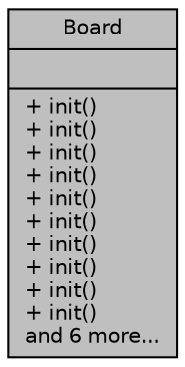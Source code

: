 digraph "Board"
{
  edge [fontname="Helvetica",fontsize="10",labelfontname="Helvetica",labelfontsize="10"];
  node [fontname="Helvetica",fontsize="10",shape=record];
  Node1 [label="{Board\n||+ init()\l+ init()\l+ init()\l+ init()\l+ init()\l+ init()\l+ init()\l+ init()\l+ init()\l+ init()\land 6 more...\l}",height=0.2,width=0.4,color="black", fillcolor="grey75", style="filled", fontcolor="black"];
}
